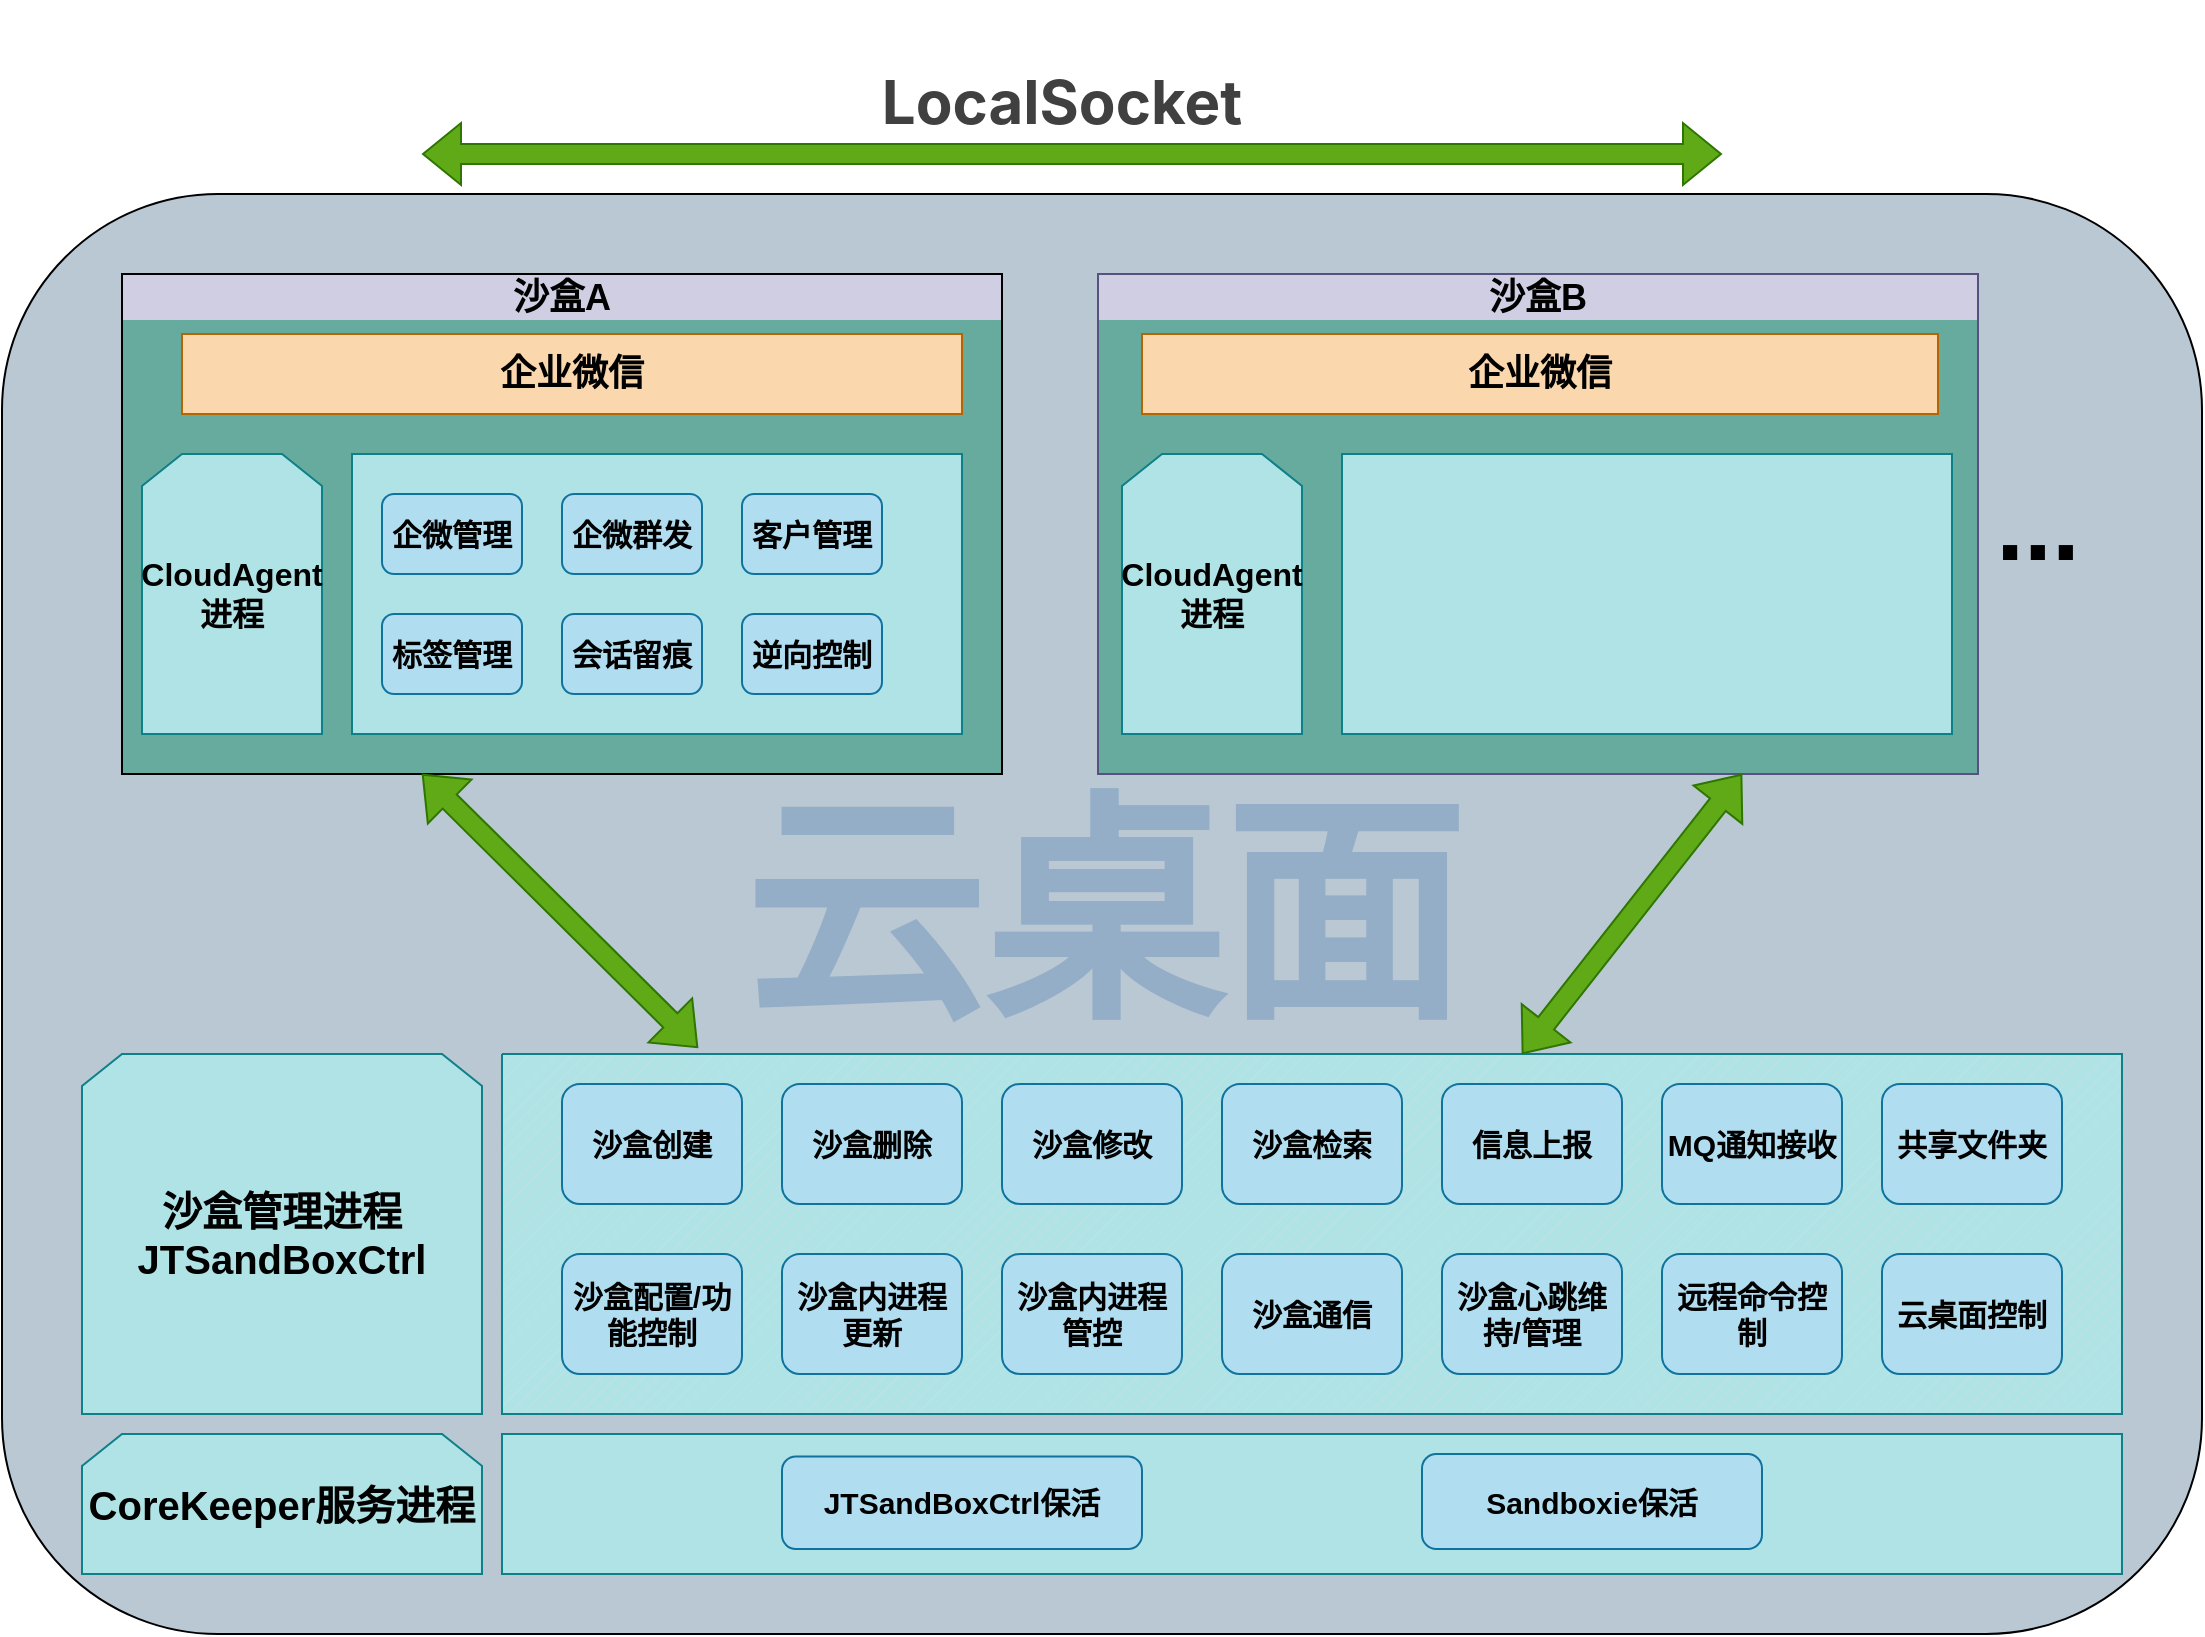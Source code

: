 <mxfile version="24.1.0" type="github">
  <diagram name="第 1 页" id="ROWNbDEXqqBWKoR7fFpO">
    <mxGraphModel dx="1434" dy="1915" grid="1" gridSize="10" guides="1" tooltips="1" connect="1" arrows="1" fold="1" page="1" pageScale="1" pageWidth="827" pageHeight="1169" math="0" shadow="0">
      <root>
        <mxCell id="0" />
        <mxCell id="1" parent="0" />
        <mxCell id="NVcDMvNec6-EQihZazwp-2" value="&lt;h1 style=&quot;font-size: 120px;&quot;&gt;&lt;font&gt;云桌面&lt;/font&gt;&lt;/h1&gt;" style="rounded=1;whiteSpace=wrap;html=1;fillColor=#BAC8D3;strokeColor=default;fontColor=#004C99;labelBackgroundColor=none;textShadow=0;textOpacity=20;fillStyle=solid;" vertex="1" parent="1">
          <mxGeometry x="50" y="80" width="1100" height="720" as="geometry" />
        </mxCell>
        <mxCell id="NVcDMvNec6-EQihZazwp-4" value="" style="verticalLabelPosition=bottom;verticalAlign=top;html=1;shape=mxgraph.basic.patternFillRect;fillStyle=diag;step=5;fillStrokeWidth=0.2;fillStrokeColor=#dddddd;fillColor=#b0e3e6;strokeColor=#0e8088;" vertex="1" parent="1">
          <mxGeometry x="300" y="510" width="810" height="180" as="geometry" />
        </mxCell>
        <mxCell id="NVcDMvNec6-EQihZazwp-5" value="&lt;b style=&quot;font-size: 20px;&quot;&gt;沙盒管理进程&lt;br&gt;JTSandBoxCtrl&lt;/b&gt;" style="shape=loopLimit;whiteSpace=wrap;html=1;fillColor=#b0e3e6;strokeColor=#0e8088;" vertex="1" parent="1">
          <mxGeometry x="90" y="510" width="200" height="180" as="geometry" />
        </mxCell>
        <mxCell id="NVcDMvNec6-EQihZazwp-7" value="&lt;b style=&quot;font-size: 15px;&quot;&gt;沙盒创建&lt;/b&gt;" style="rounded=1;whiteSpace=wrap;html=1;fillColor=#b1ddf0;strokeColor=#10739e;" vertex="1" parent="1">
          <mxGeometry x="330" y="525" width="90" height="60" as="geometry" />
        </mxCell>
        <mxCell id="NVcDMvNec6-EQihZazwp-8" value="&lt;b style=&quot;font-size: 15px;&quot;&gt;沙盒删除&lt;/b&gt;" style="rounded=1;whiteSpace=wrap;html=1;fillColor=#b1ddf0;strokeColor=#10739e;" vertex="1" parent="1">
          <mxGeometry x="440" y="525" width="90" height="60" as="geometry" />
        </mxCell>
        <mxCell id="NVcDMvNec6-EQihZazwp-9" value="&lt;b style=&quot;font-size: 15px;&quot;&gt;沙盒修改&lt;/b&gt;" style="rounded=1;whiteSpace=wrap;html=1;fillColor=#b1ddf0;strokeColor=#10739e;" vertex="1" parent="1">
          <mxGeometry x="550" y="525" width="90" height="60" as="geometry" />
        </mxCell>
        <mxCell id="NVcDMvNec6-EQihZazwp-10" value="&lt;b style=&quot;font-size: 15px;&quot;&gt;沙盒检索&lt;/b&gt;" style="rounded=1;whiteSpace=wrap;html=1;fillColor=#b1ddf0;strokeColor=#10739e;" vertex="1" parent="1">
          <mxGeometry x="660" y="525" width="90" height="60" as="geometry" />
        </mxCell>
        <mxCell id="NVcDMvNec6-EQihZazwp-11" value="&lt;span style=&quot;font-size: 15px;&quot;&gt;&lt;b&gt;信息上报&lt;/b&gt;&lt;/span&gt;" style="rounded=1;whiteSpace=wrap;html=1;fillColor=#b1ddf0;strokeColor=#10739e;" vertex="1" parent="1">
          <mxGeometry x="770" y="525" width="90" height="60" as="geometry" />
        </mxCell>
        <mxCell id="NVcDMvNec6-EQihZazwp-12" value="&lt;span style=&quot;font-size: 15px;&quot;&gt;&lt;b&gt;MQ通知接收&lt;/b&gt;&lt;/span&gt;" style="rounded=1;whiteSpace=wrap;html=1;fillColor=#b1ddf0;strokeColor=#10739e;" vertex="1" parent="1">
          <mxGeometry x="880" y="525" width="90" height="60" as="geometry" />
        </mxCell>
        <mxCell id="NVcDMvNec6-EQihZazwp-13" value="&lt;span style=&quot;font-size: 15px;&quot;&gt;&lt;b&gt;沙盒内进程更新&lt;/b&gt;&lt;/span&gt;" style="rounded=1;whiteSpace=wrap;html=1;fillColor=#b1ddf0;strokeColor=#10739e;" vertex="1" parent="1">
          <mxGeometry x="440" y="610" width="90" height="60" as="geometry" />
        </mxCell>
        <mxCell id="NVcDMvNec6-EQihZazwp-14" value="&lt;span style=&quot;font-size: 15px;&quot;&gt;&lt;b&gt;沙盒内进程管控&lt;/b&gt;&lt;/span&gt;" style="rounded=1;whiteSpace=wrap;html=1;fillColor=#b1ddf0;strokeColor=#10739e;" vertex="1" parent="1">
          <mxGeometry x="550" y="610" width="90" height="60" as="geometry" />
        </mxCell>
        <mxCell id="NVcDMvNec6-EQihZazwp-17" value="&lt;span style=&quot;font-size: 15px;&quot;&gt;&lt;b&gt;共享文件夹&lt;/b&gt;&lt;/span&gt;" style="rounded=1;whiteSpace=wrap;html=1;fillColor=#b1ddf0;strokeColor=#10739e;" vertex="1" parent="1">
          <mxGeometry x="990" y="525" width="90" height="60" as="geometry" />
        </mxCell>
        <mxCell id="NVcDMvNec6-EQihZazwp-18" value="&lt;span style=&quot;font-size: 15px;&quot;&gt;&lt;b&gt;远程命令控制&lt;/b&gt;&lt;/span&gt;" style="rounded=1;whiteSpace=wrap;html=1;fillColor=#b1ddf0;strokeColor=#10739e;" vertex="1" parent="1">
          <mxGeometry x="880" y="610" width="90" height="60" as="geometry" />
        </mxCell>
        <mxCell id="NVcDMvNec6-EQihZazwp-19" value="&lt;span style=&quot;font-size: 15px;&quot;&gt;&lt;b&gt;沙盒配置/功能控制&lt;/b&gt;&lt;/span&gt;" style="rounded=1;whiteSpace=wrap;html=1;fillColor=#b1ddf0;strokeColor=#10739e;" vertex="1" parent="1">
          <mxGeometry x="330" y="610" width="90" height="60" as="geometry" />
        </mxCell>
        <mxCell id="NVcDMvNec6-EQihZazwp-20" value="&lt;span style=&quot;font-size: 15px;&quot;&gt;&lt;b&gt;沙盒心跳维持/管理&lt;/b&gt;&lt;/span&gt;" style="rounded=1;whiteSpace=wrap;html=1;fillColor=#b1ddf0;strokeColor=#10739e;" vertex="1" parent="1">
          <mxGeometry x="770" y="610" width="90" height="60" as="geometry" />
        </mxCell>
        <mxCell id="NVcDMvNec6-EQihZazwp-21" value="&lt;span style=&quot;font-size: 15px;&quot;&gt;&lt;b&gt;沙盒通信&lt;/b&gt;&lt;/span&gt;" style="rounded=1;whiteSpace=wrap;html=1;fillColor=#b1ddf0;strokeColor=#10739e;" vertex="1" parent="1">
          <mxGeometry x="660" y="610" width="90" height="60" as="geometry" />
        </mxCell>
        <mxCell id="NVcDMvNec6-EQihZazwp-22" value="&lt;span style=&quot;font-size: 15px;&quot;&gt;&lt;b&gt;云桌面控制&lt;/b&gt;&lt;/span&gt;" style="rounded=1;whiteSpace=wrap;html=1;fillColor=#b1ddf0;strokeColor=#10739e;" vertex="1" parent="1">
          <mxGeometry x="990" y="610" width="90" height="60" as="geometry" />
        </mxCell>
        <mxCell id="NVcDMvNec6-EQihZazwp-23" value="&lt;b&gt;&lt;font style=&quot;font-size: 20px;&quot;&gt;CoreKeeper服务进程&lt;/font&gt;&lt;/b&gt;" style="shape=loopLimit;whiteSpace=wrap;html=1;fillColor=#b0e3e6;strokeColor=#0e8088;" vertex="1" parent="1">
          <mxGeometry x="90" y="700" width="200" height="70" as="geometry" />
        </mxCell>
        <mxCell id="NVcDMvNec6-EQihZazwp-24" value="" style="rounded=0;whiteSpace=wrap;html=1;fillColor=#b0e3e6;strokeColor=#0e8088;" vertex="1" parent="1">
          <mxGeometry x="300" y="700" width="810" height="70" as="geometry" />
        </mxCell>
        <mxCell id="NVcDMvNec6-EQihZazwp-25" value="&lt;b style=&quot;&quot;&gt;&lt;font style=&quot;font-size: 15px;&quot;&gt;JTSandBoxCtrl保活&lt;/font&gt;&lt;/b&gt;" style="rounded=1;whiteSpace=wrap;html=1;fillColor=#b1ddf0;strokeColor=#10739e;" vertex="1" parent="1">
          <mxGeometry x="440" y="711.25" width="180" height="46.25" as="geometry" />
        </mxCell>
        <mxCell id="NVcDMvNec6-EQihZazwp-26" value="&lt;b style=&quot;&quot;&gt;&lt;font style=&quot;font-size: 15px;&quot;&gt;Sandboxie保活&lt;/font&gt;&lt;/b&gt;" style="rounded=1;whiteSpace=wrap;html=1;fillColor=#b1ddf0;strokeColor=#10739e;" vertex="1" parent="1">
          <mxGeometry x="760" y="710" width="170" height="47.5" as="geometry" />
        </mxCell>
        <mxCell id="NVcDMvNec6-EQihZazwp-29" value="&lt;h2&gt;沙盒A&lt;/h2&gt;" style="swimlane;whiteSpace=wrap;html=1;fillColor=#d0cee2;strokeColor=default;swimlaneLine=0;glass=0;rounded=0;swimlaneFillColor=#67AB9F;" vertex="1" parent="1">
          <mxGeometry x="110" y="120" width="440" height="250" as="geometry" />
        </mxCell>
        <mxCell id="NVcDMvNec6-EQihZazwp-43" value="&lt;b&gt;&lt;font style=&quot;font-size: 16px;&quot;&gt;CloudAgent进程&lt;/font&gt;&lt;/b&gt;" style="shape=loopLimit;whiteSpace=wrap;html=1;fillColor=#b0e3e6;strokeColor=#0e8088;" vertex="1" parent="NVcDMvNec6-EQihZazwp-29">
          <mxGeometry x="10" y="90" width="90" height="140" as="geometry" />
        </mxCell>
        <mxCell id="NVcDMvNec6-EQihZazwp-45" value="" style="rounded=0;whiteSpace=wrap;html=1;fillColor=#b0e3e6;strokeColor=#0e8088;" vertex="1" parent="NVcDMvNec6-EQihZazwp-29">
          <mxGeometry x="115" y="90" width="305" height="140" as="geometry" />
        </mxCell>
        <mxCell id="NVcDMvNec6-EQihZazwp-47" value="&lt;b style=&quot;font-size: 15px;&quot;&gt;企微管理&lt;/b&gt;" style="rounded=1;whiteSpace=wrap;html=1;fillColor=#b1ddf0;strokeColor=#10739e;" vertex="1" parent="NVcDMvNec6-EQihZazwp-29">
          <mxGeometry x="130" y="110" width="70" height="40" as="geometry" />
        </mxCell>
        <mxCell id="NVcDMvNec6-EQihZazwp-48" value="&lt;span style=&quot;font-size: 15px;&quot;&gt;&lt;b&gt;企微群发&lt;/b&gt;&lt;/span&gt;" style="rounded=1;whiteSpace=wrap;html=1;fillColor=#b1ddf0;strokeColor=#10739e;" vertex="1" parent="NVcDMvNec6-EQihZazwp-29">
          <mxGeometry x="220" y="110" width="70" height="40" as="geometry" />
        </mxCell>
        <mxCell id="NVcDMvNec6-EQihZazwp-49" value="&lt;span style=&quot;font-size: 15px;&quot;&gt;&lt;b&gt;客户管理&lt;/b&gt;&lt;/span&gt;" style="rounded=1;whiteSpace=wrap;html=1;fillColor=#b1ddf0;strokeColor=#10739e;" vertex="1" parent="NVcDMvNec6-EQihZazwp-29">
          <mxGeometry x="310" y="110" width="70" height="40" as="geometry" />
        </mxCell>
        <mxCell id="NVcDMvNec6-EQihZazwp-56" value="&lt;span style=&quot;font-size: 15px;&quot;&gt;&lt;b&gt;标签管理&lt;/b&gt;&lt;/span&gt;" style="rounded=1;whiteSpace=wrap;html=1;fillColor=#b1ddf0;strokeColor=#10739e;" vertex="1" parent="NVcDMvNec6-EQihZazwp-29">
          <mxGeometry x="130" y="170" width="70" height="40" as="geometry" />
        </mxCell>
        <mxCell id="NVcDMvNec6-EQihZazwp-57" value="&lt;span style=&quot;font-size: 15px;&quot;&gt;&lt;b&gt;会话留痕&lt;/b&gt;&lt;/span&gt;" style="rounded=1;whiteSpace=wrap;html=1;fillColor=#b1ddf0;strokeColor=#10739e;" vertex="1" parent="NVcDMvNec6-EQihZazwp-29">
          <mxGeometry x="220" y="170" width="70" height="40" as="geometry" />
        </mxCell>
        <mxCell id="NVcDMvNec6-EQihZazwp-58" value="&lt;span style=&quot;font-size: 15px;&quot;&gt;&lt;b&gt;逆向控制&lt;/b&gt;&lt;/span&gt;" style="rounded=1;whiteSpace=wrap;html=1;fillColor=#b1ddf0;strokeColor=#10739e;" vertex="1" parent="NVcDMvNec6-EQihZazwp-29">
          <mxGeometry x="310" y="170" width="70" height="40" as="geometry" />
        </mxCell>
        <mxCell id="NVcDMvNec6-EQihZazwp-30" value="&lt;h2&gt;沙盒B&lt;/h2&gt;" style="swimlane;whiteSpace=wrap;html=1;fillColor=#d0cee2;strokeColor=#56517e;swimlaneLine=0;swimlaneFillColor=#67AB9F;" vertex="1" parent="1">
          <mxGeometry x="598" y="120" width="440" height="250" as="geometry" />
        </mxCell>
        <mxCell id="NVcDMvNec6-EQihZazwp-42" value="&lt;h2&gt;企业微信&lt;/h2&gt;" style="rounded=0;whiteSpace=wrap;html=1;fillColor=#fad7ac;strokeColor=#b46504;" vertex="1" parent="NVcDMvNec6-EQihZazwp-30">
          <mxGeometry x="22" y="30" width="398" height="40" as="geometry" />
        </mxCell>
        <mxCell id="NVcDMvNec6-EQihZazwp-44" value="&lt;b&gt;&lt;font style=&quot;font-size: 16px;&quot;&gt;CloudAgent进程&lt;/font&gt;&lt;/b&gt;" style="shape=loopLimit;whiteSpace=wrap;html=1;fillColor=#b0e3e6;strokeColor=#0e8088;" vertex="1" parent="NVcDMvNec6-EQihZazwp-30">
          <mxGeometry x="12" y="90" width="90" height="140" as="geometry" />
        </mxCell>
        <mxCell id="NVcDMvNec6-EQihZazwp-46" value="" style="rounded=0;whiteSpace=wrap;html=1;fillColor=#b0e3e6;strokeColor=#0e8088;" vertex="1" parent="NVcDMvNec6-EQihZazwp-30">
          <mxGeometry x="122" y="90" width="300" height="140" as="geometry" />
        </mxCell>
        <mxCell id="NVcDMvNec6-EQihZazwp-66" value="&lt;b style=&quot;font-size: 15px;&quot;&gt;企微管理&lt;/b&gt;" style="rounded=1;whiteSpace=wrap;html=1;fillColor=#b1ddf0;strokeColor=#10739e;" vertex="1" parent="NVcDMvNec6-EQihZazwp-30">
          <mxGeometry x="137" y="110" width="70" height="40" as="geometry" />
        </mxCell>
        <mxCell id="NVcDMvNec6-EQihZazwp-67" value="&lt;span style=&quot;font-size: 15px;&quot;&gt;&lt;b&gt;企微群发&lt;/b&gt;&lt;/span&gt;" style="rounded=1;whiteSpace=wrap;html=1;fillColor=#b1ddf0;strokeColor=#10739e;" vertex="1" parent="NVcDMvNec6-EQihZazwp-30">
          <mxGeometry x="227" y="110" width="70" height="40" as="geometry" />
        </mxCell>
        <mxCell id="NVcDMvNec6-EQihZazwp-68" value="&lt;span style=&quot;font-size: 15px;&quot;&gt;&lt;b&gt;客户管理&lt;/b&gt;&lt;/span&gt;" style="rounded=1;whiteSpace=wrap;html=1;fillColor=#b1ddf0;strokeColor=#10739e;" vertex="1" parent="NVcDMvNec6-EQihZazwp-30">
          <mxGeometry x="317" y="110" width="70" height="40" as="geometry" />
        </mxCell>
        <mxCell id="NVcDMvNec6-EQihZazwp-69" value="&lt;span style=&quot;font-size: 15px;&quot;&gt;&lt;b&gt;会话留痕&lt;/b&gt;&lt;/span&gt;" style="rounded=1;whiteSpace=wrap;html=1;fillColor=#b1ddf0;strokeColor=#10739e;" vertex="1" parent="NVcDMvNec6-EQihZazwp-30">
          <mxGeometry x="227" y="170" width="70" height="40" as="geometry" />
        </mxCell>
        <mxCell id="NVcDMvNec6-EQihZazwp-70" value="&lt;span style=&quot;font-size: 15px;&quot;&gt;&lt;b&gt;标签管理&lt;/b&gt;&lt;/span&gt;" style="rounded=1;whiteSpace=wrap;html=1;fillColor=#b1ddf0;strokeColor=#10739e;" vertex="1" parent="NVcDMvNec6-EQihZazwp-30">
          <mxGeometry x="137" y="170" width="70" height="40" as="geometry" />
        </mxCell>
        <mxCell id="NVcDMvNec6-EQihZazwp-71" value="&lt;span style=&quot;font-size: 15px;&quot;&gt;&lt;b&gt;逆向控制&lt;/b&gt;&lt;/span&gt;" style="rounded=1;whiteSpace=wrap;html=1;fillColor=#b1ddf0;strokeColor=#10739e;" vertex="1" parent="NVcDMvNec6-EQihZazwp-30">
          <mxGeometry x="317" y="170" width="70" height="40" as="geometry" />
        </mxCell>
        <mxCell id="NVcDMvNec6-EQihZazwp-72" value="" style="rounded=0;whiteSpace=wrap;html=1;fillColor=#b0e3e6;strokeColor=#0e8088;" vertex="1" parent="NVcDMvNec6-EQihZazwp-30">
          <mxGeometry x="122" y="90" width="305" height="140" as="geometry" />
        </mxCell>
        <mxCell id="NVcDMvNec6-EQihZazwp-32" value="" style="shape=flexArrow;endArrow=classic;startArrow=classic;html=1;rounded=0;exitX=0.121;exitY=-0.017;exitDx=0;exitDy=0;exitPerimeter=0;fillColor=#60a917;strokeColor=#2D7600;" edge="1" parent="1" source="NVcDMvNec6-EQihZazwp-4">
          <mxGeometry width="100" height="100" relative="1" as="geometry">
            <mxPoint x="385.5" y="508.92" as="sourcePoint" />
            <mxPoint x="260" y="370" as="targetPoint" />
          </mxGeometry>
        </mxCell>
        <mxCell id="NVcDMvNec6-EQihZazwp-33" value="" style="shape=flexArrow;endArrow=classic;startArrow=classic;html=1;rounded=0;exitX=0.705;exitY=0;exitDx=0;exitDy=0;exitPerimeter=0;fillColor=#60a917;strokeColor=#2D7600;" edge="1" parent="1">
          <mxGeometry width="100" height="100" relative="1" as="geometry">
            <mxPoint x="810.0" y="510" as="sourcePoint" />
            <mxPoint x="920" y="370" as="targetPoint" />
          </mxGeometry>
        </mxCell>
        <mxCell id="NVcDMvNec6-EQihZazwp-37" value="" style="shape=flexArrow;endArrow=classic;startArrow=classic;html=1;rounded=0;fillColor=#60a917;strokeColor=#2D7600;" edge="1" parent="1">
          <mxGeometry width="100" height="100" relative="1" as="geometry">
            <mxPoint x="260" y="60" as="sourcePoint" />
            <mxPoint x="910" y="60" as="targetPoint" />
          </mxGeometry>
        </mxCell>
        <mxCell id="NVcDMvNec6-EQihZazwp-39" value="&lt;h1 style=&quot;box-sizing: border-box; margin-top: 32px; margin-bottom: 0.5em; color: rgb(64, 64, 64); text-rendering: optimizelegibility; font-size: 30px; word-break: break-word; font-family: -apple-system, BlinkMacSystemFont, &amp;quot;Apple Color Emoji&amp;quot;, &amp;quot;Segoe UI Emoji&amp;quot;, &amp;quot;Segoe UI Symbol&amp;quot;, &amp;quot;Segoe UI&amp;quot;, &amp;quot;PingFang SC&amp;quot;, &amp;quot;Hiragino Sans GB&amp;quot;, &amp;quot;Microsoft YaHei&amp;quot;, &amp;quot;Helvetica Neue&amp;quot;, Helvetica, Arial, sans-serif; text-align: start;&quot; class=&quot;_1RuRku&quot;&gt;LocalSocket&lt;/h1&gt;" style="text;html=1;align=center;verticalAlign=middle;whiteSpace=wrap;rounded=0;" vertex="1" parent="1">
          <mxGeometry x="450" y="10" width="260" height="30" as="geometry" />
        </mxCell>
        <mxCell id="NVcDMvNec6-EQihZazwp-40" value="&lt;h1&gt;&lt;font style=&quot;font-size: 50px;&quot;&gt;...&lt;/font&gt;&lt;/h1&gt;" style="text;html=1;align=center;verticalAlign=middle;whiteSpace=wrap;rounded=0;" vertex="1" parent="1">
          <mxGeometry x="1038" y="230" width="60" height="30" as="geometry" />
        </mxCell>
        <mxCell id="NVcDMvNec6-EQihZazwp-41" value="&lt;h2&gt;企业微信&lt;/h2&gt;" style="rounded=0;whiteSpace=wrap;html=1;fillColor=#fad7ac;strokeColor=#b46504;" vertex="1" parent="1">
          <mxGeometry x="140" y="150" width="390" height="40" as="geometry" />
        </mxCell>
      </root>
    </mxGraphModel>
  </diagram>
</mxfile>
